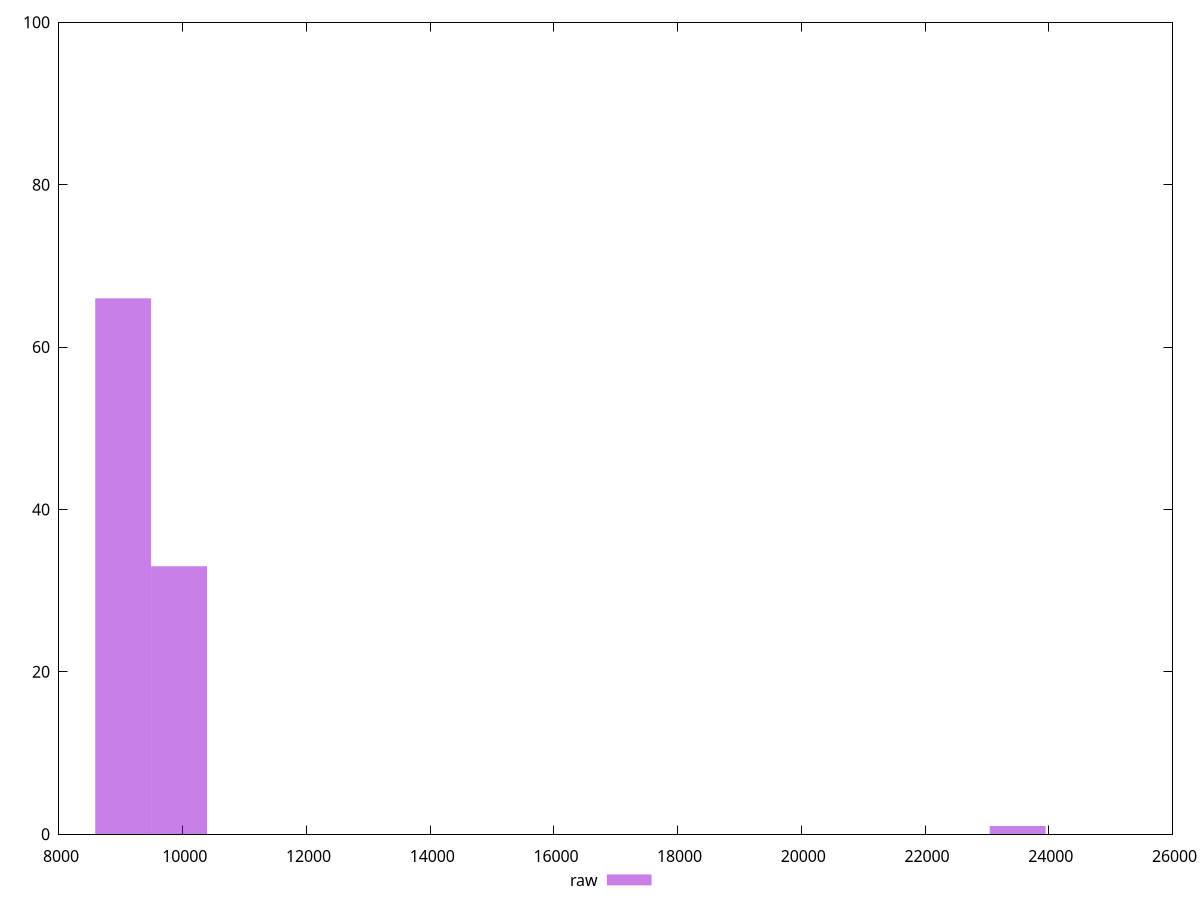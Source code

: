 reset
set terminal svg size 640, 490 enhanced background rgb 'white'
set output "reprap/largest-contentful-paint/samples/pages+cached+noadtech/raw/histogram.svg"

$raw <<EOF
9941.081278624994 33
9037.346616931813 66
23497.10120402271 1
EOF

set key outside below
set boxwidth 903.7346616931812
set yrange [0:100]
set style fill transparent solid 0.5 noborder

plot \
  $raw title "raw" with boxes, \


reset
